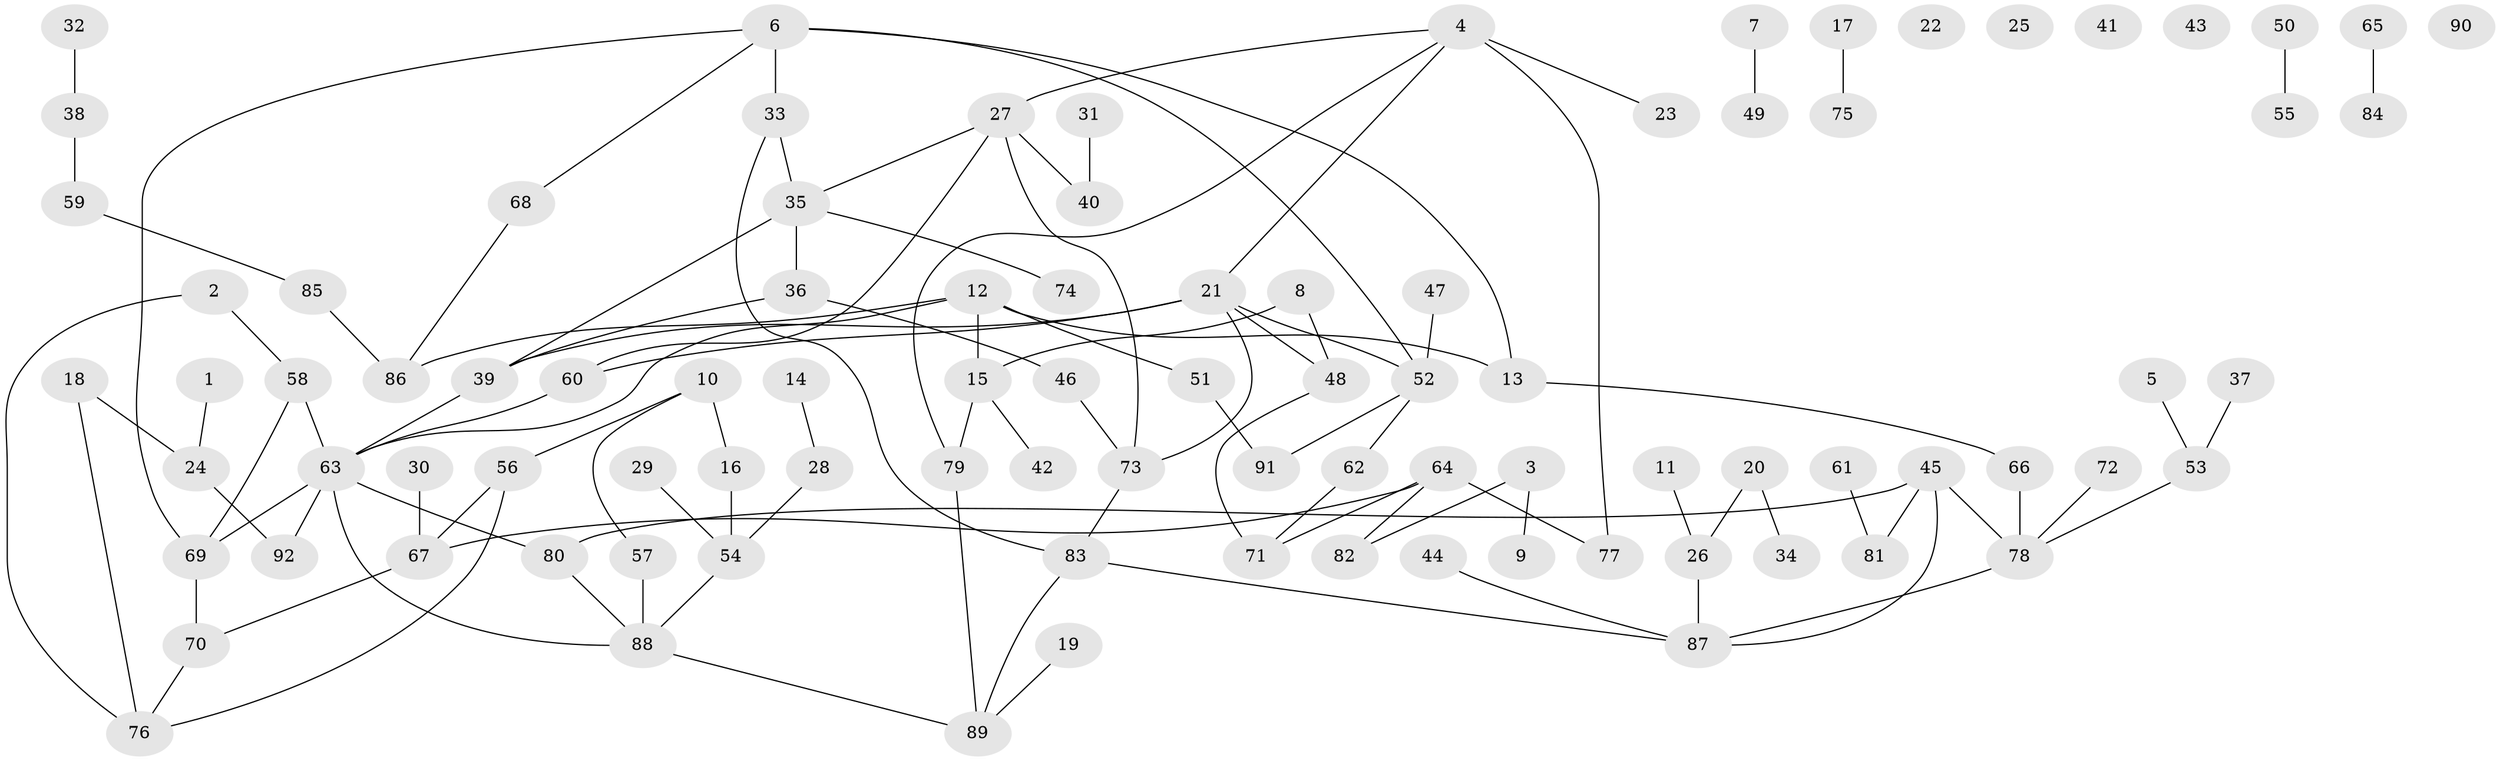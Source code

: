 // coarse degree distribution, {5: 0.10638297872340426, 6: 0.06382978723404255, 4: 0.2127659574468085, 1: 0.23404255319148937, 3: 0.19148936170212766, 2: 0.1702127659574468, 7: 0.02127659574468085}
// Generated by graph-tools (version 1.1) at 2025/35/03/04/25 23:35:53]
// undirected, 92 vertices, 111 edges
graph export_dot {
  node [color=gray90,style=filled];
  1;
  2;
  3;
  4;
  5;
  6;
  7;
  8;
  9;
  10;
  11;
  12;
  13;
  14;
  15;
  16;
  17;
  18;
  19;
  20;
  21;
  22;
  23;
  24;
  25;
  26;
  27;
  28;
  29;
  30;
  31;
  32;
  33;
  34;
  35;
  36;
  37;
  38;
  39;
  40;
  41;
  42;
  43;
  44;
  45;
  46;
  47;
  48;
  49;
  50;
  51;
  52;
  53;
  54;
  55;
  56;
  57;
  58;
  59;
  60;
  61;
  62;
  63;
  64;
  65;
  66;
  67;
  68;
  69;
  70;
  71;
  72;
  73;
  74;
  75;
  76;
  77;
  78;
  79;
  80;
  81;
  82;
  83;
  84;
  85;
  86;
  87;
  88;
  89;
  90;
  91;
  92;
  1 -- 24;
  2 -- 58;
  2 -- 76;
  3 -- 9;
  3 -- 82;
  4 -- 21;
  4 -- 23;
  4 -- 27;
  4 -- 77;
  4 -- 79;
  5 -- 53;
  6 -- 13;
  6 -- 33;
  6 -- 52;
  6 -- 68;
  6 -- 69;
  7 -- 49;
  8 -- 15;
  8 -- 48;
  10 -- 16;
  10 -- 56;
  10 -- 57;
  11 -- 26;
  12 -- 13;
  12 -- 15;
  12 -- 51;
  12 -- 63;
  12 -- 86;
  13 -- 66;
  14 -- 28;
  15 -- 42;
  15 -- 79;
  16 -- 54;
  17 -- 75;
  18 -- 24;
  18 -- 76;
  19 -- 89;
  20 -- 26;
  20 -- 34;
  21 -- 39;
  21 -- 48;
  21 -- 52;
  21 -- 60;
  21 -- 73;
  24 -- 92;
  26 -- 87;
  27 -- 35;
  27 -- 40;
  27 -- 60;
  27 -- 73;
  28 -- 54;
  29 -- 54;
  30 -- 67;
  31 -- 40;
  32 -- 38;
  33 -- 35;
  33 -- 83;
  35 -- 36;
  35 -- 39;
  35 -- 74;
  36 -- 39;
  36 -- 46;
  37 -- 53;
  38 -- 59;
  39 -- 63;
  44 -- 87;
  45 -- 78;
  45 -- 80;
  45 -- 81;
  45 -- 87;
  46 -- 73;
  47 -- 52;
  48 -- 71;
  50 -- 55;
  51 -- 91;
  52 -- 62;
  52 -- 91;
  53 -- 78;
  54 -- 88;
  56 -- 67;
  56 -- 76;
  57 -- 88;
  58 -- 63;
  58 -- 69;
  59 -- 85;
  60 -- 63;
  61 -- 81;
  62 -- 71;
  63 -- 69;
  63 -- 80;
  63 -- 88;
  63 -- 92;
  64 -- 67;
  64 -- 71;
  64 -- 77;
  64 -- 82;
  65 -- 84;
  66 -- 78;
  67 -- 70;
  68 -- 86;
  69 -- 70;
  70 -- 76;
  72 -- 78;
  73 -- 83;
  78 -- 87;
  79 -- 89;
  80 -- 88;
  83 -- 87;
  83 -- 89;
  85 -- 86;
  88 -- 89;
}
